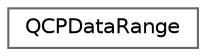 digraph "Graphical Class Hierarchy"
{
 // LATEX_PDF_SIZE
  bgcolor="transparent";
  edge [fontname=Helvetica,fontsize=10,labelfontname=Helvetica,labelfontsize=10];
  node [fontname=Helvetica,fontsize=10,shape=box,height=0.2,width=0.4];
  rankdir="LR";
  Node0 [id="Node000000",label="QCPDataRange",height=0.2,width=0.4,color="grey40", fillcolor="white", style="filled",URL="$da/dbc/classQCPDataRange.html",tooltip=" "];
}
